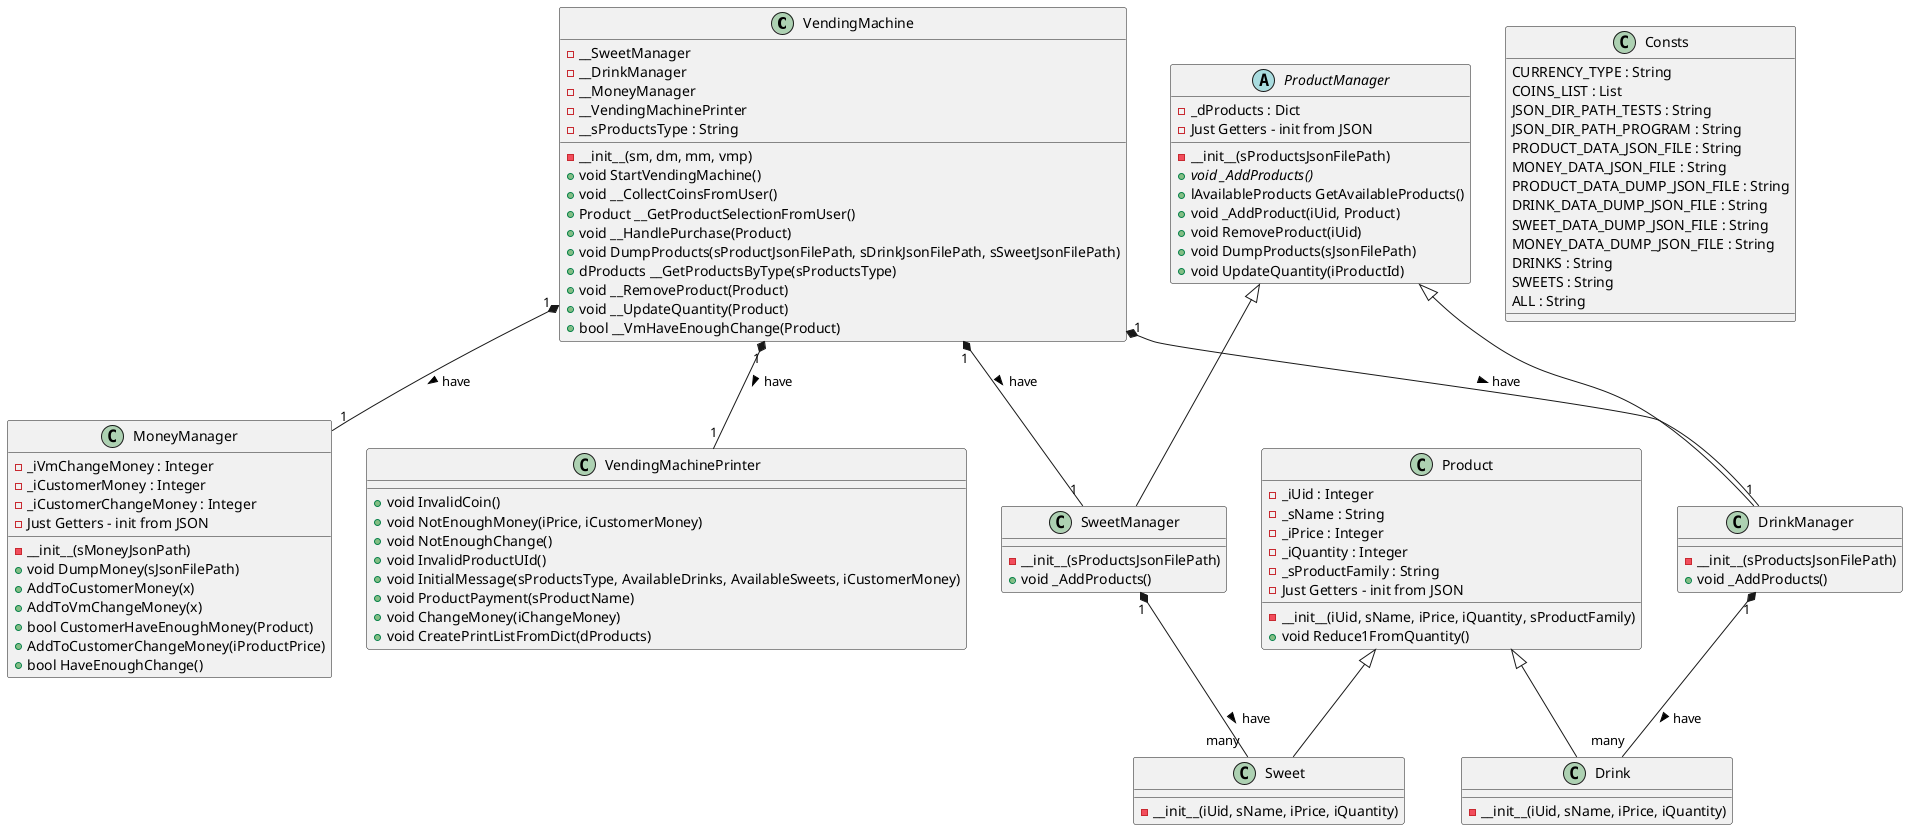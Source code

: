 @startuml class diagram
'https://plantuml.com/class-diagram

class VendingMachine{
    -__SweetManager
    -__DrinkManager
    -__MoneyManager
    -__VendingMachinePrinter
    -__sProductsType : String
    -__init__(sm, dm, mm, vmp)
    +void StartVendingMachine()
    +void __CollectCoinsFromUser()
    +Product __GetProductSelectionFromUser()
    +void __HandlePurchase(Product)
    +void DumpProducts(sProductJsonFilePath, sDrinkJsonFilePath, sSweetJsonFilePath)
    +dProducts __GetProductsByType(sProductsType)
    +void __RemoveProduct(Product)
    +void __UpdateQuantity(Product)
    +bool __VmHaveEnoughChange(Product)
}

class VendingMachinePrinter{
    +void InvalidCoin()
    +void NotEnoughMoney(iPrice, iCustomerMoney)
    +void NotEnoughChange()
    +void InvalidProductUId()
    +void InitialMessage(sProductsType, AvailableDrinks, AvailableSweets, iCustomerMoney)
    +void ProductPayment(sProductName)
    +void ChangeMoney(iChangeMoney)
    +void CreatePrintListFromDict(dProducts)
}

class MoneyManager{
    -_iVmChangeMoney : Integer
    -_iCustomerMoney : Integer
    -_iCustomerChangeMoney : Integer
    -Just Getters - init from JSON
    -__init__(sMoneyJsonPath)
    +void DumpMoney(sJsonFilePath)
    +AddToCustomerMoney(x)
    +AddToVmChangeMoney(x)
    +bool CustomerHaveEnoughMoney(Product)
    +AddToCustomerChangeMoney(iProductPrice)
    +bool HaveEnoughChange()
}

class DrinkManager{
    -__init__(sProductsJsonFilePath)
    +void _AddProducts()
}

class SweetManager{
    -__init__(sProductsJsonFilePath)
    +void _AddProducts()
}

class Product{
    -_iUid : Integer
    -_sName : String
    -_iPrice : Integer
    -_iQuantity : Integer
    -_sProductFamily : String
    -__init__(iUid, sName, iPrice, iQuantity, sProductFamily)
    -Just Getters - init from JSON
    +void Reduce1FromQuantity()
}

class Drink{
    -__init__(iUid, sName, iPrice, iQuantity)
}

class Sweet{
    -__init__(iUid, sName, iPrice, iQuantity)
}

class Consts{
    CURRENCY_TYPE : String
    COINS_LIST : List
    JSON_DIR_PATH_TESTS : String
    JSON_DIR_PATH_PROGRAM : String
    PRODUCT_DATA_JSON_FILE : String
    MONEY_DATA_JSON_FILE : String
    PRODUCT_DATA_DUMP_JSON_FILE : String
    DRINK_DATA_DUMP_JSON_FILE : String
    SWEET_DATA_DUMP_JSON_FILE : String
    MONEY_DATA_DUMP_JSON_FILE : String
    DRINKS : String
    SWEETS : String
    ALL : String
}

abstract class ProductManager{
    - _dProducts : Dict
    -__init__(sProductsJsonFilePath)
    -Just Getters - init from JSON
    +void {abstract} _AddProducts()
    +lAvailableProducts GetAvailableProducts()
    +void _AddProduct(iUid, Product)
    +void RemoveProduct(iUid)
    +void DumpProducts(sJsonFilePath)
    +void UpdateQuantity(iProductId)
}

ProductManager <|-- DrinkManager
ProductManager <|-- SweetManager
Product <|-- Drink
Product <|-- Sweet
VendingMachine "1" *-- "1" DrinkManager : have >
VendingMachine "1" *-- "1" SweetManager : have >
VendingMachine "1" *-- "1" MoneyManager : have >
VendingMachine "1" *-- "1" VendingMachinePrinter : have >
DrinkManager "1" *-- "many" Drink :have >
SweetManager "1" *-- "many" Sweet :have >

@enduml